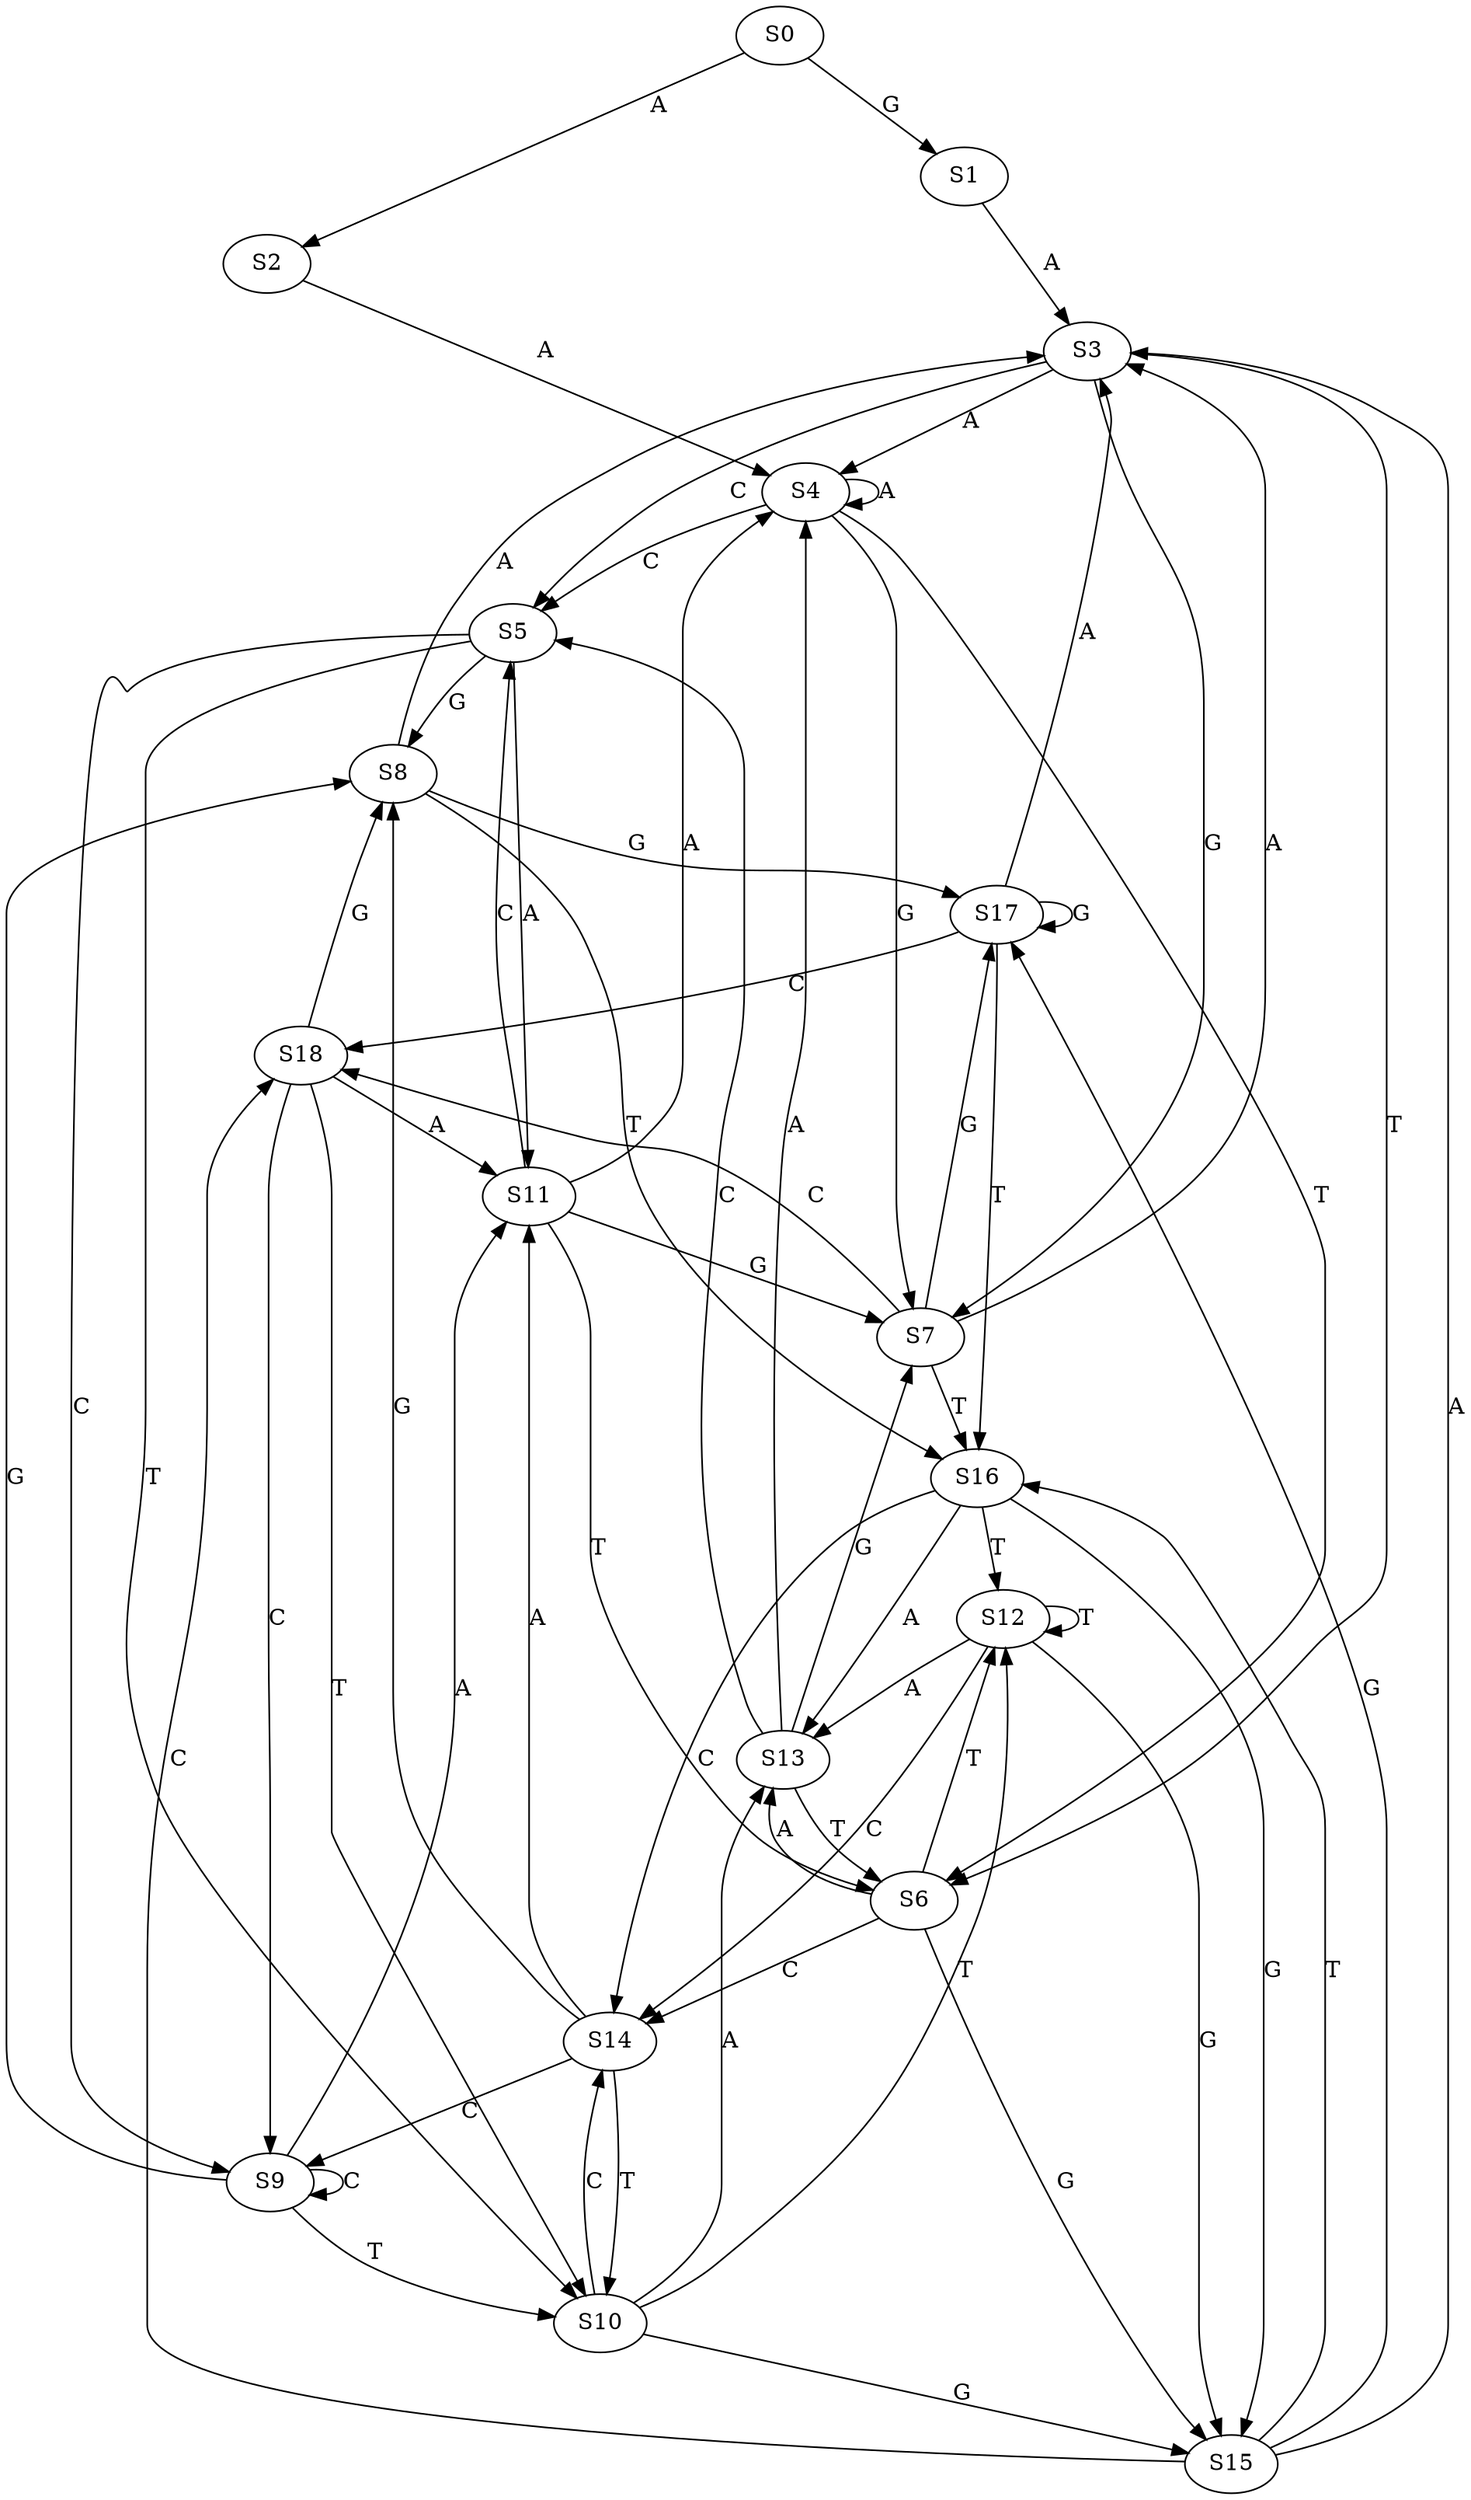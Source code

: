 strict digraph  {
	S0 -> S1 [ label = G ];
	S0 -> S2 [ label = A ];
	S1 -> S3 [ label = A ];
	S2 -> S4 [ label = A ];
	S3 -> S5 [ label = C ];
	S3 -> S6 [ label = T ];
	S3 -> S7 [ label = G ];
	S3 -> S4 [ label = A ];
	S4 -> S6 [ label = T ];
	S4 -> S4 [ label = A ];
	S4 -> S5 [ label = C ];
	S4 -> S7 [ label = G ];
	S5 -> S8 [ label = G ];
	S5 -> S9 [ label = C ];
	S5 -> S10 [ label = T ];
	S5 -> S11 [ label = A ];
	S6 -> S12 [ label = T ];
	S6 -> S13 [ label = A ];
	S6 -> S14 [ label = C ];
	S6 -> S15 [ label = G ];
	S7 -> S16 [ label = T ];
	S7 -> S3 [ label = A ];
	S7 -> S17 [ label = G ];
	S7 -> S18 [ label = C ];
	S8 -> S17 [ label = G ];
	S8 -> S16 [ label = T ];
	S8 -> S3 [ label = A ];
	S9 -> S11 [ label = A ];
	S9 -> S8 [ label = G ];
	S9 -> S10 [ label = T ];
	S9 -> S9 [ label = C ];
	S10 -> S14 [ label = C ];
	S10 -> S13 [ label = A ];
	S10 -> S12 [ label = T ];
	S10 -> S15 [ label = G ];
	S11 -> S5 [ label = C ];
	S11 -> S4 [ label = A ];
	S11 -> S6 [ label = T ];
	S11 -> S7 [ label = G ];
	S12 -> S14 [ label = C ];
	S12 -> S15 [ label = G ];
	S12 -> S13 [ label = A ];
	S12 -> S12 [ label = T ];
	S13 -> S7 [ label = G ];
	S13 -> S4 [ label = A ];
	S13 -> S6 [ label = T ];
	S13 -> S5 [ label = C ];
	S14 -> S9 [ label = C ];
	S14 -> S11 [ label = A ];
	S14 -> S8 [ label = G ];
	S14 -> S10 [ label = T ];
	S15 -> S16 [ label = T ];
	S15 -> S18 [ label = C ];
	S15 -> S3 [ label = A ];
	S15 -> S17 [ label = G ];
	S16 -> S13 [ label = A ];
	S16 -> S15 [ label = G ];
	S16 -> S12 [ label = T ];
	S16 -> S14 [ label = C ];
	S17 -> S16 [ label = T ];
	S17 -> S17 [ label = G ];
	S17 -> S18 [ label = C ];
	S17 -> S3 [ label = A ];
	S18 -> S10 [ label = T ];
	S18 -> S8 [ label = G ];
	S18 -> S9 [ label = C ];
	S18 -> S11 [ label = A ];
}
